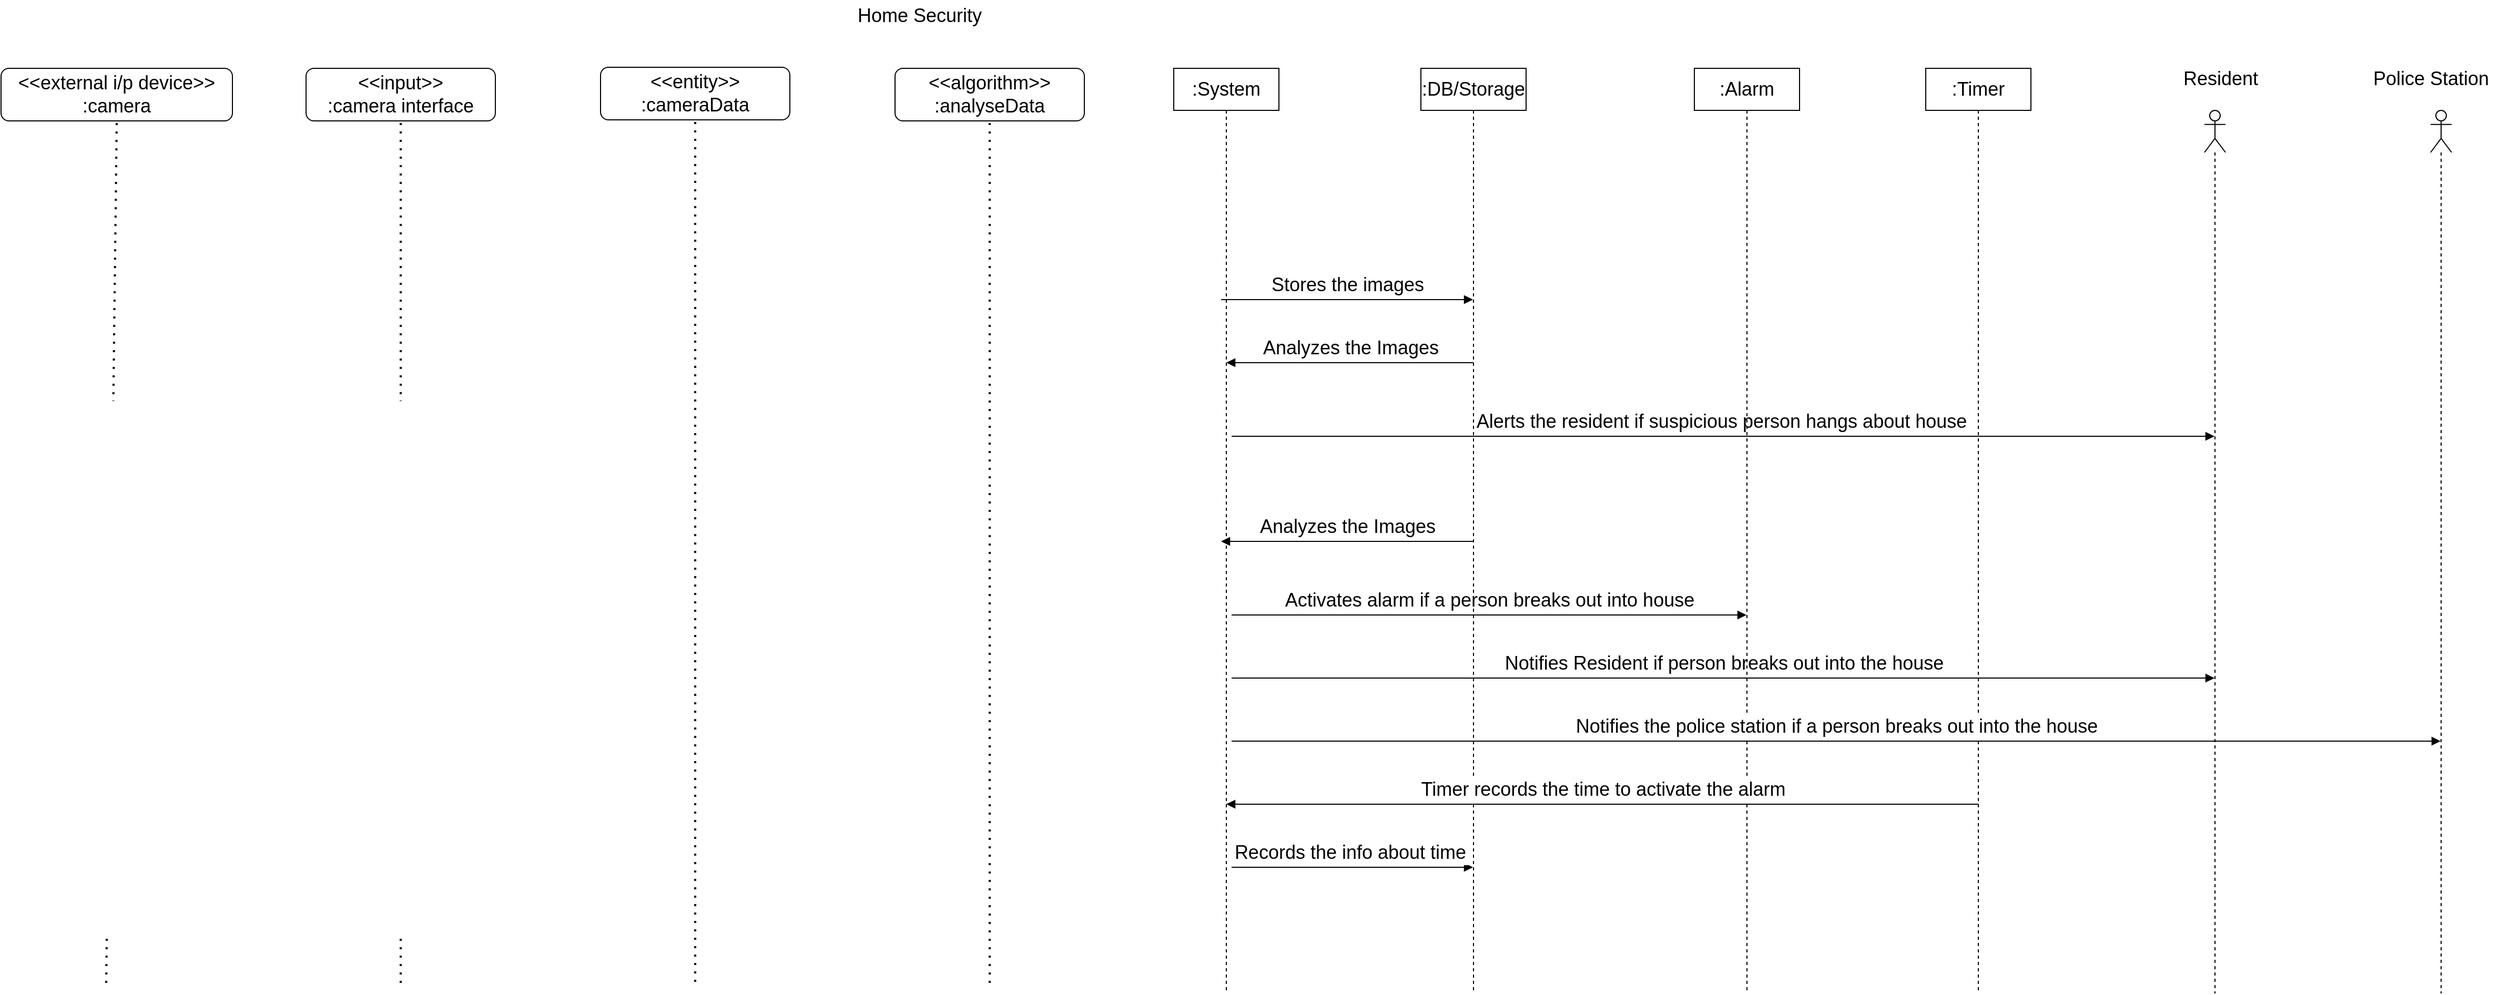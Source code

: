 <mxfile version="17.4.0" type="github"><diagram id="DXlaZhhKUyn6kZyrBd2b" name="Page-1"><mxGraphModel dx="4248" dy="-3080" grid="1" gridSize="10" guides="1" tooltips="1" connect="1" arrows="1" fold="1" page="1" pageScale="1" pageWidth="850" pageHeight="1100" math="0" shadow="0"><root><mxCell id="0"/><mxCell id="1" parent="0"/><mxCell id="SqxZ5YEgvBjvie_K91Qb-1" value="Home Security" style="text;html=1;align=center;verticalAlign=middle;resizable=0;points=[];autosize=1;strokeColor=none;fillColor=none;fontSize=18;" vertex="1" parent="1"><mxGeometry x="-102" y="5015" width="130" height="30" as="geometry"/></mxCell><mxCell id="SqxZ5YEgvBjvie_K91Qb-5" value=":System" style="shape=umlLifeline;perimeter=lifelinePerimeter;whiteSpace=wrap;html=1;container=1;collapsible=0;recursiveResize=0;outlineConnect=0;fontSize=18;" vertex="1" parent="1"><mxGeometry x="205" y="5080" width="100" height="880" as="geometry"/></mxCell><mxCell id="SqxZ5YEgvBjvie_K91Qb-6" value="Stores the images" style="html=1;verticalAlign=bottom;endArrow=block;rounded=0;fontSize=18;" edge="1" parent="SqxZ5YEgvBjvie_K91Qb-5" target="SqxZ5YEgvBjvie_K91Qb-12"><mxGeometry width="80" relative="1" as="geometry"><mxPoint x="45" y="220" as="sourcePoint"/><mxPoint x="125" y="220" as="targetPoint"/></mxGeometry></mxCell><mxCell id="SqxZ5YEgvBjvie_K91Qb-7" value="Alerts the resident if suspicious person hangs about house&amp;nbsp;" style="html=1;verticalAlign=bottom;endArrow=block;rounded=0;fontSize=18;" edge="1" parent="SqxZ5YEgvBjvie_K91Qb-5" target="SqxZ5YEgvBjvie_K91Qb-15"><mxGeometry width="80" relative="1" as="geometry"><mxPoint x="55" y="350" as="sourcePoint"/><mxPoint x="135" y="350" as="targetPoint"/></mxGeometry></mxCell><mxCell id="SqxZ5YEgvBjvie_K91Qb-8" value="Analyzes the Images" style="html=1;verticalAlign=bottom;endArrow=block;rounded=0;fontSize=18;" edge="1" parent="SqxZ5YEgvBjvie_K91Qb-5" source="SqxZ5YEgvBjvie_K91Qb-12"><mxGeometry width="80" relative="1" as="geometry"><mxPoint x="55" y="450" as="sourcePoint"/><mxPoint x="45" y="450" as="targetPoint"/></mxGeometry></mxCell><mxCell id="SqxZ5YEgvBjvie_K91Qb-9" value="Activates alarm if a person breaks out into house" style="html=1;verticalAlign=bottom;endArrow=block;rounded=0;fontSize=18;" edge="1" parent="SqxZ5YEgvBjvie_K91Qb-5" target="SqxZ5YEgvBjvie_K91Qb-13"><mxGeometry width="80" relative="1" as="geometry"><mxPoint x="55" y="520" as="sourcePoint"/><mxPoint x="135" y="520" as="targetPoint"/></mxGeometry></mxCell><mxCell id="SqxZ5YEgvBjvie_K91Qb-10" value="Notifies Resident if person breaks out into the house" style="html=1;verticalAlign=bottom;endArrow=block;rounded=0;fontSize=18;" edge="1" parent="SqxZ5YEgvBjvie_K91Qb-5" target="SqxZ5YEgvBjvie_K91Qb-15"><mxGeometry width="80" relative="1" as="geometry"><mxPoint x="55" y="580" as="sourcePoint"/><mxPoint x="135" y="580" as="targetPoint"/></mxGeometry></mxCell><mxCell id="SqxZ5YEgvBjvie_K91Qb-11" value="Records the info about time&amp;nbsp;" style="html=1;verticalAlign=bottom;endArrow=block;rounded=0;fontSize=18;" edge="1" parent="SqxZ5YEgvBjvie_K91Qb-5" target="SqxZ5YEgvBjvie_K91Qb-12"><mxGeometry width="80" relative="1" as="geometry"><mxPoint x="55" y="760" as="sourcePoint"/><mxPoint x="985" y="760" as="targetPoint"/></mxGeometry></mxCell><mxCell id="SqxZ5YEgvBjvie_K91Qb-12" value=":DB/Storage" style="shape=umlLifeline;perimeter=lifelinePerimeter;whiteSpace=wrap;html=1;container=1;collapsible=0;recursiveResize=0;outlineConnect=0;fontSize=18;" vertex="1" parent="1"><mxGeometry x="440" y="5080" width="100" height="880" as="geometry"/></mxCell><mxCell id="SqxZ5YEgvBjvie_K91Qb-13" value=":Alarm" style="shape=umlLifeline;perimeter=lifelinePerimeter;whiteSpace=wrap;html=1;container=1;collapsible=0;recursiveResize=0;outlineConnect=0;fontSize=18;" vertex="1" parent="1"><mxGeometry x="700" y="5080" width="100" height="880" as="geometry"/></mxCell><mxCell id="SqxZ5YEgvBjvie_K91Qb-14" value=":Timer" style="shape=umlLifeline;perimeter=lifelinePerimeter;whiteSpace=wrap;html=1;container=1;collapsible=0;recursiveResize=0;outlineConnect=0;fontSize=18;" vertex="1" parent="1"><mxGeometry x="920" y="5080" width="100" height="880" as="geometry"/></mxCell><mxCell id="SqxZ5YEgvBjvie_K91Qb-15" value="" style="shape=umlLifeline;participant=umlActor;perimeter=lifelinePerimeter;whiteSpace=wrap;html=1;container=1;collapsible=0;recursiveResize=0;verticalAlign=top;spacingTop=36;outlineConnect=0;fontSize=18;" vertex="1" parent="1"><mxGeometry x="1185" y="5120" width="20" height="840" as="geometry"/></mxCell><mxCell id="SqxZ5YEgvBjvie_K91Qb-16" value="Resident" style="text;html=1;align=center;verticalAlign=middle;resizable=0;points=[];autosize=1;strokeColor=none;fillColor=none;fontSize=18;" vertex="1" parent="1"><mxGeometry x="1155" y="5075" width="90" height="30" as="geometry"/></mxCell><mxCell id="SqxZ5YEgvBjvie_K91Qb-17" value="" style="shape=umlLifeline;participant=umlActor;perimeter=lifelinePerimeter;whiteSpace=wrap;html=1;container=1;collapsible=0;recursiveResize=0;verticalAlign=top;spacingTop=36;outlineConnect=0;fontSize=18;" vertex="1" parent="1"><mxGeometry x="1400" y="5120" width="20" height="840" as="geometry"/></mxCell><mxCell id="SqxZ5YEgvBjvie_K91Qb-18" value="Police Station" style="text;html=1;align=center;verticalAlign=middle;resizable=0;points=[];autosize=1;strokeColor=none;fillColor=none;fontSize=18;" vertex="1" parent="1"><mxGeometry x="1335" y="5075" width="130" height="30" as="geometry"/></mxCell><mxCell id="SqxZ5YEgvBjvie_K91Qb-19" value="Analyzes the Images" style="html=1;verticalAlign=bottom;endArrow=block;rounded=0;fontSize=18;" edge="1" parent="1" target="SqxZ5YEgvBjvie_K91Qb-5"><mxGeometry width="80" relative="1" as="geometry"><mxPoint x="490" y="5360" as="sourcePoint"/><mxPoint x="420" y="5370" as="targetPoint"/></mxGeometry></mxCell><mxCell id="SqxZ5YEgvBjvie_K91Qb-20" value="Notifies the police station if a person breaks out into the house" style="html=1;verticalAlign=bottom;endArrow=block;rounded=0;fontSize=18;" edge="1" parent="1" target="SqxZ5YEgvBjvie_K91Qb-17"><mxGeometry width="80" relative="1" as="geometry"><mxPoint x="260" y="5720" as="sourcePoint"/><mxPoint x="340" y="5720" as="targetPoint"/></mxGeometry></mxCell><mxCell id="SqxZ5YEgvBjvie_K91Qb-21" value="Timer records the time to activate the alarm" style="html=1;verticalAlign=bottom;endArrow=block;rounded=0;fontSize=18;" edge="1" parent="1" target="SqxZ5YEgvBjvie_K91Qb-5"><mxGeometry width="80" relative="1" as="geometry"><mxPoint x="970" y="5780" as="sourcePoint"/><mxPoint x="420" y="5790" as="targetPoint"/></mxGeometry></mxCell><mxCell id="SqxZ5YEgvBjvie_K91Qb-29" value="&amp;lt;&amp;lt;external i/p device&amp;gt;&amp;gt;&lt;br&gt;:camera" style="rounded=1;whiteSpace=wrap;html=1;fontSize=18;" vertex="1" parent="1"><mxGeometry x="-910" y="5080" width="220" height="50" as="geometry"/></mxCell><mxCell id="SqxZ5YEgvBjvie_K91Qb-30" value="" style="endArrow=none;dashed=1;html=1;dashPattern=1 3;strokeWidth=2;rounded=0;fontSize=18;entryX=0.5;entryY=1;entryDx=0;entryDy=0;" edge="1" parent="1" target="SqxZ5YEgvBjvie_K91Qb-29"><mxGeometry width="50" height="50" relative="1" as="geometry"><mxPoint x="-810" y="5950" as="sourcePoint"/><mxPoint x="-250" y="5340" as="targetPoint"/></mxGeometry></mxCell><mxCell id="SqxZ5YEgvBjvie_K91Qb-31" value="&amp;lt;&amp;lt;input&amp;gt;&amp;gt;&lt;br&gt;:camera interface" style="rounded=1;whiteSpace=wrap;html=1;fontSize=18;" vertex="1" parent="1"><mxGeometry x="-620" y="5080" width="180" height="50" as="geometry"/></mxCell><mxCell id="SqxZ5YEgvBjvie_K91Qb-32" value="" style="endArrow=none;dashed=1;html=1;dashPattern=1 3;strokeWidth=2;rounded=0;fontSize=18;entryX=0.5;entryY=1;entryDx=0;entryDy=0;" edge="1" parent="1" target="SqxZ5YEgvBjvie_K91Qb-31"><mxGeometry width="50" height="50" relative="1" as="geometry"><mxPoint x="-530" y="5950" as="sourcePoint"/><mxPoint x="30" y="5340" as="targetPoint"/></mxGeometry></mxCell><mxCell id="SqxZ5YEgvBjvie_K91Qb-33" value="&amp;lt;&amp;lt;entity&amp;gt;&amp;gt;&lt;br&gt;:cameraData" style="rounded=1;whiteSpace=wrap;html=1;fontSize=18;" vertex="1" parent="1"><mxGeometry x="-340" y="5079" width="180" height="50" as="geometry"/></mxCell><mxCell id="SqxZ5YEgvBjvie_K91Qb-34" value="" style="endArrow=none;dashed=1;html=1;dashPattern=1 3;strokeWidth=2;rounded=0;fontSize=18;entryX=0.5;entryY=1;entryDx=0;entryDy=0;" edge="1" parent="1" target="SqxZ5YEgvBjvie_K91Qb-33"><mxGeometry width="50" height="50" relative="1" as="geometry"><mxPoint x="-250" y="5949" as="sourcePoint"/><mxPoint x="310" y="5339" as="targetPoint"/></mxGeometry></mxCell><mxCell id="SqxZ5YEgvBjvie_K91Qb-35" value="&amp;lt;&amp;lt;algorithm&amp;gt;&amp;gt;&lt;br&gt;:analyseData" style="rounded=1;whiteSpace=wrap;html=1;fontSize=18;" vertex="1" parent="1"><mxGeometry x="-60" y="5080" width="180" height="50" as="geometry"/></mxCell><mxCell id="SqxZ5YEgvBjvie_K91Qb-36" value="" style="endArrow=none;dashed=1;html=1;dashPattern=1 3;strokeWidth=2;rounded=0;fontSize=18;entryX=0.5;entryY=1;entryDx=0;entryDy=0;" edge="1" parent="1" target="SqxZ5YEgvBjvie_K91Qb-35"><mxGeometry width="50" height="50" relative="1" as="geometry"><mxPoint x="30" y="5950" as="sourcePoint"/><mxPoint x="590" y="5340" as="targetPoint"/></mxGeometry></mxCell></root></mxGraphModel></diagram></mxfile>